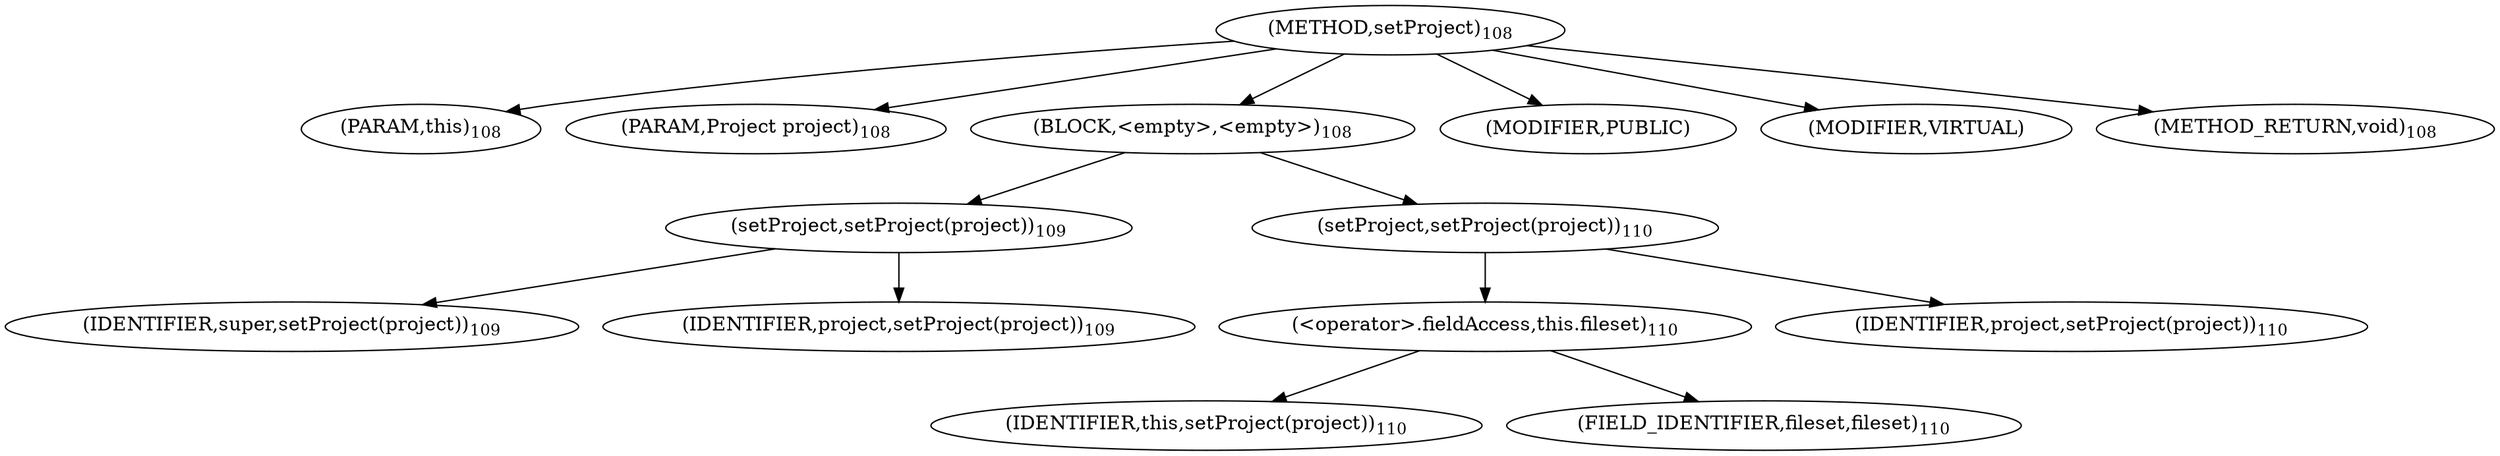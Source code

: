 digraph "setProject" {  
"62" [label = <(METHOD,setProject)<SUB>108</SUB>> ]
"63" [label = <(PARAM,this)<SUB>108</SUB>> ]
"64" [label = <(PARAM,Project project)<SUB>108</SUB>> ]
"65" [label = <(BLOCK,&lt;empty&gt;,&lt;empty&gt;)<SUB>108</SUB>> ]
"66" [label = <(setProject,setProject(project))<SUB>109</SUB>> ]
"67" [label = <(IDENTIFIER,super,setProject(project))<SUB>109</SUB>> ]
"68" [label = <(IDENTIFIER,project,setProject(project))<SUB>109</SUB>> ]
"69" [label = <(setProject,setProject(project))<SUB>110</SUB>> ]
"70" [label = <(&lt;operator&gt;.fieldAccess,this.fileset)<SUB>110</SUB>> ]
"71" [label = <(IDENTIFIER,this,setProject(project))<SUB>110</SUB>> ]
"72" [label = <(FIELD_IDENTIFIER,fileset,fileset)<SUB>110</SUB>> ]
"73" [label = <(IDENTIFIER,project,setProject(project))<SUB>110</SUB>> ]
"74" [label = <(MODIFIER,PUBLIC)> ]
"75" [label = <(MODIFIER,VIRTUAL)> ]
"76" [label = <(METHOD_RETURN,void)<SUB>108</SUB>> ]
  "62" -> "63" 
  "62" -> "64" 
  "62" -> "65" 
  "62" -> "74" 
  "62" -> "75" 
  "62" -> "76" 
  "65" -> "66" 
  "65" -> "69" 
  "66" -> "67" 
  "66" -> "68" 
  "69" -> "70" 
  "69" -> "73" 
  "70" -> "71" 
  "70" -> "72" 
}
